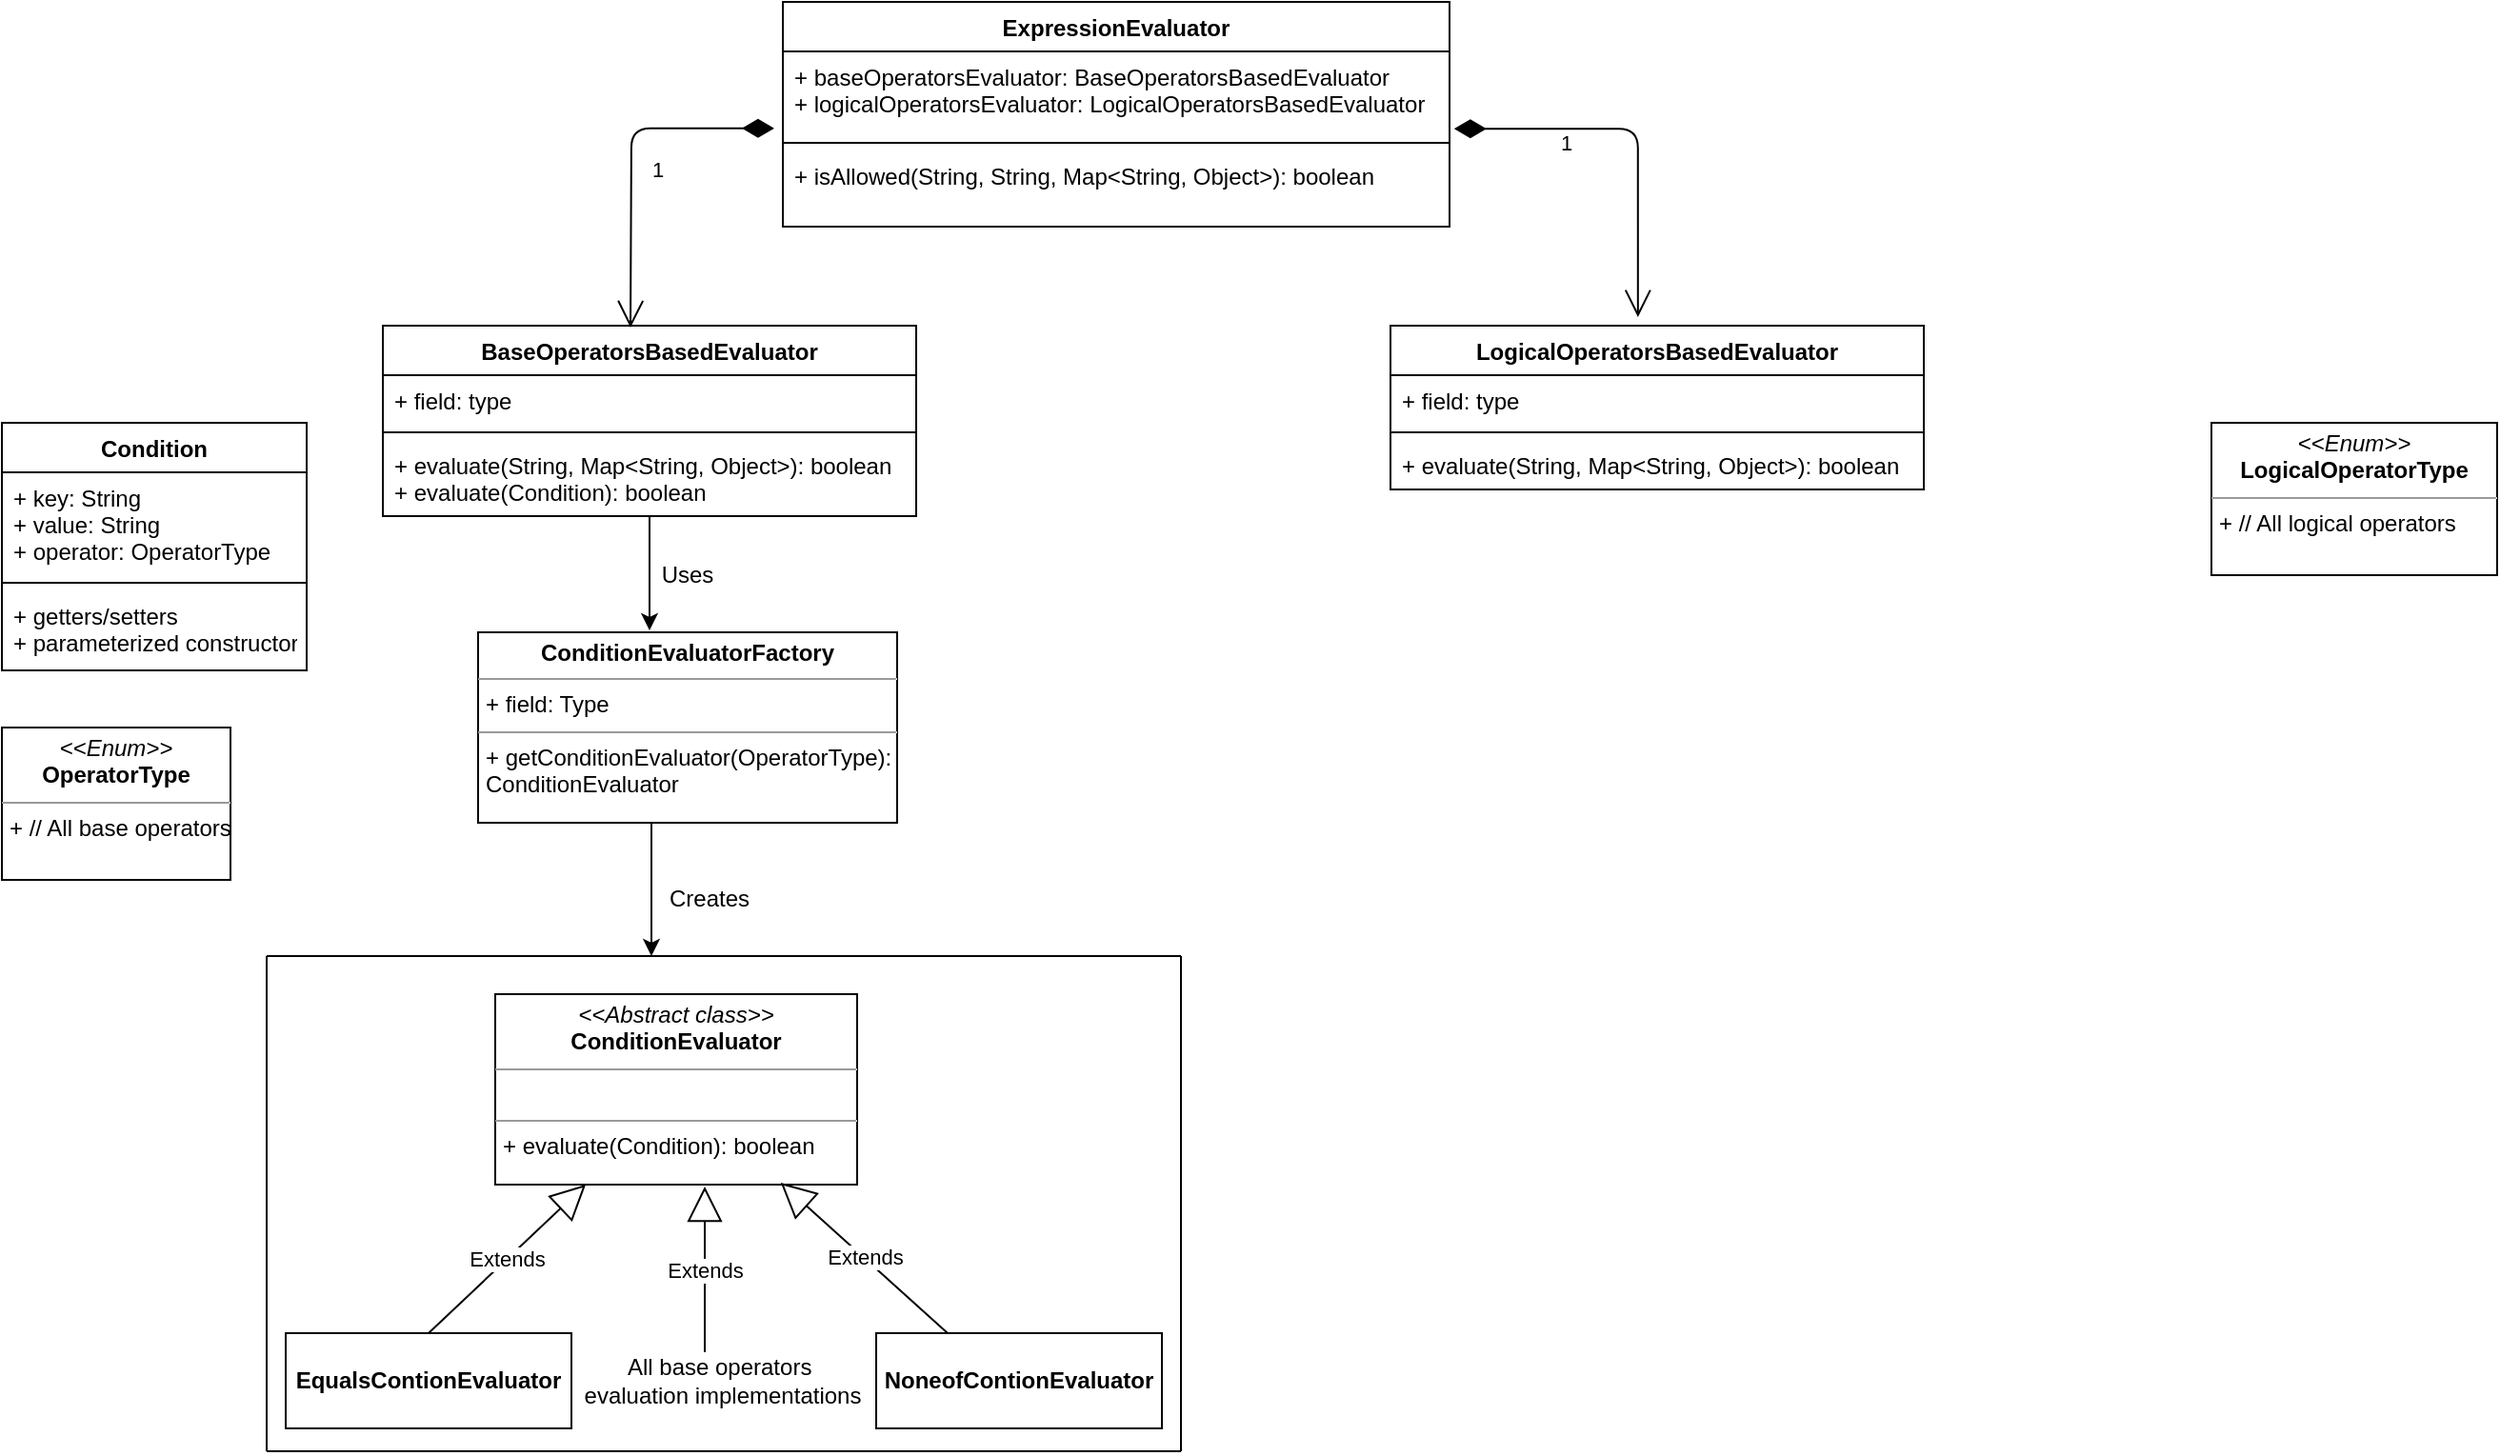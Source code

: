 <mxfile version="13.5.8" type="github">
  <diagram id="C5RBs43oDa-KdzZeNtuy" name="Page-1">
    <mxGraphModel dx="1865" dy="548" grid="1" gridSize="10" guides="1" tooltips="1" connect="1" arrows="1" fold="1" page="1" pageScale="1" pageWidth="827" pageHeight="1169" math="0" shadow="0">
      <root>
        <mxCell id="WIyWlLk6GJQsqaUBKTNV-0" />
        <mxCell id="WIyWlLk6GJQsqaUBKTNV-1" parent="WIyWlLk6GJQsqaUBKTNV-0" />
        <mxCell id="hKpLzdI26aXPK6nYAB4r-0" value="ExpressionEvaluator" style="swimlane;fontStyle=1;align=center;verticalAlign=top;childLayout=stackLayout;horizontal=1;startSize=26;horizontalStack=0;resizeParent=1;resizeParentMax=0;resizeLast=0;collapsible=1;marginBottom=0;" vertex="1" parent="WIyWlLk6GJQsqaUBKTNV-1">
          <mxGeometry x="250" y="59" width="350" height="118" as="geometry" />
        </mxCell>
        <mxCell id="hKpLzdI26aXPK6nYAB4r-1" value="+ baseOperatorsEvaluator: BaseOperatorsBasedEvaluator&#xa;+ logicalOperatorsEvaluator: LogicalOperatorsBasedEvaluator" style="text;strokeColor=none;fillColor=none;align=left;verticalAlign=top;spacingLeft=4;spacingRight=4;overflow=hidden;rotatable=0;points=[[0,0.5],[1,0.5]];portConstraint=eastwest;" vertex="1" parent="hKpLzdI26aXPK6nYAB4r-0">
          <mxGeometry y="26" width="350" height="44" as="geometry" />
        </mxCell>
        <mxCell id="hKpLzdI26aXPK6nYAB4r-2" value="" style="line;strokeWidth=1;fillColor=none;align=left;verticalAlign=middle;spacingTop=-1;spacingLeft=3;spacingRight=3;rotatable=0;labelPosition=right;points=[];portConstraint=eastwest;" vertex="1" parent="hKpLzdI26aXPK6nYAB4r-0">
          <mxGeometry y="70" width="350" height="8" as="geometry" />
        </mxCell>
        <mxCell id="hKpLzdI26aXPK6nYAB4r-3" value="+ isAllowed(String, String, Map&lt;String, Object&gt;): boolean" style="text;strokeColor=none;fillColor=none;align=left;verticalAlign=top;spacingLeft=4;spacingRight=4;overflow=hidden;rotatable=0;points=[[0,0.5],[1,0.5]];portConstraint=eastwest;" vertex="1" parent="hKpLzdI26aXPK6nYAB4r-0">
          <mxGeometry y="78" width="350" height="40" as="geometry" />
        </mxCell>
        <mxCell id="hKpLzdI26aXPK6nYAB4r-64" style="edgeStyle=orthogonalEdgeStyle;rounded=0;orthogonalLoop=1;jettySize=auto;html=1;" edge="1" parent="WIyWlLk6GJQsqaUBKTNV-1" source="hKpLzdI26aXPK6nYAB4r-5">
          <mxGeometry relative="1" as="geometry">
            <mxPoint x="180" y="389" as="targetPoint" />
          </mxGeometry>
        </mxCell>
        <mxCell id="hKpLzdI26aXPK6nYAB4r-5" value="BaseOperatorsBasedEvaluator" style="swimlane;fontStyle=1;align=center;verticalAlign=top;childLayout=stackLayout;horizontal=1;startSize=26;horizontalStack=0;resizeParent=1;resizeParentMax=0;resizeLast=0;collapsible=1;marginBottom=0;" vertex="1" parent="WIyWlLk6GJQsqaUBKTNV-1">
          <mxGeometry x="40" y="229" width="280" height="100" as="geometry" />
        </mxCell>
        <mxCell id="hKpLzdI26aXPK6nYAB4r-6" value="+ field: type" style="text;strokeColor=none;fillColor=none;align=left;verticalAlign=top;spacingLeft=4;spacingRight=4;overflow=hidden;rotatable=0;points=[[0,0.5],[1,0.5]];portConstraint=eastwest;" vertex="1" parent="hKpLzdI26aXPK6nYAB4r-5">
          <mxGeometry y="26" width="280" height="26" as="geometry" />
        </mxCell>
        <mxCell id="hKpLzdI26aXPK6nYAB4r-7" value="" style="line;strokeWidth=1;fillColor=none;align=left;verticalAlign=middle;spacingTop=-1;spacingLeft=3;spacingRight=3;rotatable=0;labelPosition=right;points=[];portConstraint=eastwest;" vertex="1" parent="hKpLzdI26aXPK6nYAB4r-5">
          <mxGeometry y="52" width="280" height="8" as="geometry" />
        </mxCell>
        <mxCell id="hKpLzdI26aXPK6nYAB4r-8" value="+ evaluate(String, Map&lt;String, Object&gt;): boolean&#xa;+ evaluate(Condition): boolean" style="text;strokeColor=none;fillColor=none;align=left;verticalAlign=top;spacingLeft=4;spacingRight=4;overflow=hidden;rotatable=0;points=[[0,0.5],[1,0.5]];portConstraint=eastwest;" vertex="1" parent="hKpLzdI26aXPK6nYAB4r-5">
          <mxGeometry y="60" width="280" height="40" as="geometry" />
        </mxCell>
        <mxCell id="hKpLzdI26aXPK6nYAB4r-10" value="LogicalOperatorsBasedEvaluator" style="swimlane;fontStyle=1;align=center;verticalAlign=top;childLayout=stackLayout;horizontal=1;startSize=26;horizontalStack=0;resizeParent=1;resizeParentMax=0;resizeLast=0;collapsible=1;marginBottom=0;" vertex="1" parent="WIyWlLk6GJQsqaUBKTNV-1">
          <mxGeometry x="569" y="229" width="280" height="86" as="geometry" />
        </mxCell>
        <mxCell id="hKpLzdI26aXPK6nYAB4r-11" value="+ field: type" style="text;strokeColor=none;fillColor=none;align=left;verticalAlign=top;spacingLeft=4;spacingRight=4;overflow=hidden;rotatable=0;points=[[0,0.5],[1,0.5]];portConstraint=eastwest;" vertex="1" parent="hKpLzdI26aXPK6nYAB4r-10">
          <mxGeometry y="26" width="280" height="26" as="geometry" />
        </mxCell>
        <mxCell id="hKpLzdI26aXPK6nYAB4r-12" value="" style="line;strokeWidth=1;fillColor=none;align=left;verticalAlign=middle;spacingTop=-1;spacingLeft=3;spacingRight=3;rotatable=0;labelPosition=right;points=[];portConstraint=eastwest;" vertex="1" parent="hKpLzdI26aXPK6nYAB4r-10">
          <mxGeometry y="52" width="280" height="8" as="geometry" />
        </mxCell>
        <mxCell id="hKpLzdI26aXPK6nYAB4r-13" value="+ evaluate(String, Map&lt;String, Object&gt;): boolean" style="text;strokeColor=none;fillColor=none;align=left;verticalAlign=top;spacingLeft=4;spacingRight=4;overflow=hidden;rotatable=0;points=[[0,0.5],[1,0.5]];portConstraint=eastwest;" vertex="1" parent="hKpLzdI26aXPK6nYAB4r-10">
          <mxGeometry y="60" width="280" height="26" as="geometry" />
        </mxCell>
        <mxCell id="hKpLzdI26aXPK6nYAB4r-14" value="" style="endArrow=open;html=1;endSize=12;startArrow=diamondThin;startSize=14;startFill=1;edgeStyle=orthogonalEdgeStyle;align=left;verticalAlign=bottom;exitX=-0.013;exitY=0.918;exitDx=0;exitDy=0;exitPerimeter=0;" edge="1" parent="WIyWlLk6GJQsqaUBKTNV-1" source="hKpLzdI26aXPK6nYAB4r-1">
          <mxGeometry x="-0.401" y="-37" relative="1" as="geometry">
            <mxPoint x="250" y="107" as="sourcePoint" />
            <mxPoint x="170" y="230" as="targetPoint" />
            <mxPoint as="offset" />
          </mxGeometry>
        </mxCell>
        <mxCell id="hKpLzdI26aXPK6nYAB4r-16" value="1" style="edgeLabel;html=1;align=center;verticalAlign=middle;resizable=0;points=[];" vertex="1" connectable="0" parent="hKpLzdI26aXPK6nYAB4r-14">
          <mxGeometry x="-0.414" y="20" relative="1" as="geometry">
            <mxPoint x="-9" y="1.2" as="offset" />
          </mxGeometry>
        </mxCell>
        <mxCell id="hKpLzdI26aXPK6nYAB4r-15" value="" style="endArrow=open;html=1;endSize=12;startArrow=diamondThin;startSize=14;startFill=1;edgeStyle=orthogonalEdgeStyle;align=left;verticalAlign=bottom;exitX=1.007;exitY=0.923;exitDx=0;exitDy=0;exitPerimeter=0;entryX=0.464;entryY=-0.053;entryDx=0;entryDy=0;entryPerimeter=0;" edge="1" parent="WIyWlLk6GJQsqaUBKTNV-1" source="hKpLzdI26aXPK6nYAB4r-1" target="hKpLzdI26aXPK6nYAB4r-10">
          <mxGeometry x="-0.401" y="-37" relative="1" as="geometry">
            <mxPoint x="380" y="110.796" as="sourcePoint" />
            <mxPoint x="490" y="92" as="targetPoint" />
            <mxPoint as="offset" />
          </mxGeometry>
        </mxCell>
        <mxCell id="hKpLzdI26aXPK6nYAB4r-17" value="1" style="edgeLabel;html=1;align=center;verticalAlign=middle;resizable=0;points=[];" vertex="1" connectable="0" parent="hKpLzdI26aXPK6nYAB4r-15">
          <mxGeometry x="-0.34" y="-2" relative="1" as="geometry">
            <mxPoint x="-6.38" y="5.4" as="offset" />
          </mxGeometry>
        </mxCell>
        <mxCell id="hKpLzdI26aXPK6nYAB4r-24" value="&lt;p style=&quot;margin: 0px ; margin-top: 4px ; text-align: center&quot;&gt;&lt;i&gt;&amp;lt;&amp;lt;Enum&amp;gt;&amp;gt;&lt;/i&gt;&lt;br&gt;&lt;b&gt;OperatorType&lt;/b&gt;&lt;/p&gt;&lt;hr size=&quot;1&quot;&gt;&lt;p style=&quot;margin: 0px ; margin-left: 4px&quot;&gt;+ // All base operators&lt;/p&gt;" style="verticalAlign=top;align=left;overflow=fill;fontSize=12;fontFamily=Helvetica;html=1;" vertex="1" parent="WIyWlLk6GJQsqaUBKTNV-1">
          <mxGeometry x="-160" y="440" width="120" height="80" as="geometry" />
        </mxCell>
        <mxCell id="hKpLzdI26aXPK6nYAB4r-25" value="&lt;p style=&quot;margin: 0px ; margin-top: 4px ; text-align: center&quot;&gt;&lt;i&gt;&amp;lt;&amp;lt;Abstract class&amp;gt;&amp;gt;&lt;/i&gt;&lt;br&gt;&lt;b&gt;ConditionEvaluator&lt;/b&gt;&lt;/p&gt;&lt;hr size=&quot;1&quot;&gt;&lt;p style=&quot;margin: 0px ; margin-left: 4px&quot;&gt;&lt;br&gt;&lt;/p&gt;&lt;hr size=&quot;1&quot;&gt;&lt;p style=&quot;margin: 0px ; margin-left: 4px&quot;&gt;+ evaluate(Condition): boolean&lt;/p&gt;" style="verticalAlign=top;align=left;overflow=fill;fontSize=12;fontFamily=Helvetica;html=1;" vertex="1" parent="WIyWlLk6GJQsqaUBKTNV-1">
          <mxGeometry x="99" y="580" width="190" height="100" as="geometry" />
        </mxCell>
        <mxCell id="hKpLzdI26aXPK6nYAB4r-46" value="All base operators&amp;nbsp;&lt;br&gt;evaluation implementations" style="text;html=1;align=center;verticalAlign=middle;resizable=0;points=[];autosize=1;" vertex="1" parent="WIyWlLk6GJQsqaUBKTNV-1">
          <mxGeometry x="138" y="768" width="160" height="30" as="geometry" />
        </mxCell>
        <mxCell id="hKpLzdI26aXPK6nYAB4r-47" value="Extends" style="endArrow=block;endSize=16;endFill=0;html=1;exitX=0.25;exitY=0;exitDx=0;exitDy=0;entryX=0.789;entryY=0.99;entryDx=0;entryDy=0;entryPerimeter=0;" edge="1" parent="WIyWlLk6GJQsqaUBKTNV-1" source="hKpLzdI26aXPK6nYAB4r-51" target="hKpLzdI26aXPK6nYAB4r-25">
          <mxGeometry width="160" relative="1" as="geometry">
            <mxPoint x="335.4" y="738.194" as="sourcePoint" />
            <mxPoint x="469" y="700" as="targetPoint" />
          </mxGeometry>
        </mxCell>
        <mxCell id="hKpLzdI26aXPK6nYAB4r-49" value="Extends" style="endArrow=block;endSize=16;endFill=0;html=1;" edge="1" parent="WIyWlLk6GJQsqaUBKTNV-1">
          <mxGeometry width="160" relative="1" as="geometry">
            <mxPoint x="209" y="768" as="sourcePoint" />
            <mxPoint x="209" y="681" as="targetPoint" />
          </mxGeometry>
        </mxCell>
        <mxCell id="hKpLzdI26aXPK6nYAB4r-50" value="&lt;p style=&quot;margin: 0px ; margin-top: 4px ; text-align: center&quot;&gt;&lt;br&gt;&lt;b&gt;EqualsContionEvaluator&lt;/b&gt;&lt;/p&gt;" style="verticalAlign=top;align=left;overflow=fill;fontSize=12;fontFamily=Helvetica;html=1;" vertex="1" parent="WIyWlLk6GJQsqaUBKTNV-1">
          <mxGeometry x="-11" y="758" width="150" height="50" as="geometry" />
        </mxCell>
        <mxCell id="hKpLzdI26aXPK6nYAB4r-51" value="&lt;p style=&quot;margin: 0px ; margin-top: 4px ; text-align: center&quot;&gt;&lt;br&gt;&lt;b&gt;NoneofContionEvaluator&lt;/b&gt;&lt;/p&gt;" style="verticalAlign=top;align=left;overflow=fill;fontSize=12;fontFamily=Helvetica;html=1;" vertex="1" parent="WIyWlLk6GJQsqaUBKTNV-1">
          <mxGeometry x="299" y="758" width="150" height="50" as="geometry" />
        </mxCell>
        <mxCell id="hKpLzdI26aXPK6nYAB4r-53" value="Extends" style="endArrow=block;endSize=16;endFill=0;html=1;entryX=0.25;entryY=1;entryDx=0;entryDy=0;exitX=0.5;exitY=0;exitDx=0;exitDy=0;" edge="1" parent="WIyWlLk6GJQsqaUBKTNV-1" source="hKpLzdI26aXPK6nYAB4r-50" target="hKpLzdI26aXPK6nYAB4r-25">
          <mxGeometry width="160" relative="1" as="geometry">
            <mxPoint x="39" y="760" as="sourcePoint" />
            <mxPoint x="199" y="760" as="targetPoint" />
          </mxGeometry>
        </mxCell>
        <mxCell id="hKpLzdI26aXPK6nYAB4r-61" style="edgeStyle=orthogonalEdgeStyle;rounded=0;orthogonalLoop=1;jettySize=auto;html=1;" edge="1" parent="WIyWlLk6GJQsqaUBKTNV-1">
          <mxGeometry relative="1" as="geometry">
            <mxPoint x="181" y="560" as="targetPoint" />
            <mxPoint x="181" y="490" as="sourcePoint" />
          </mxGeometry>
        </mxCell>
        <mxCell id="hKpLzdI26aXPK6nYAB4r-55" value="&lt;p style=&quot;margin: 0px ; margin-top: 4px ; text-align: center&quot;&gt;&lt;b&gt;ConditionEvaluatorFactory&lt;/b&gt;&lt;/p&gt;&lt;hr size=&quot;1&quot;&gt;&lt;p style=&quot;margin: 0px ; margin-left: 4px&quot;&gt;+ field: Type&lt;/p&gt;&lt;hr size=&quot;1&quot;&gt;&lt;p style=&quot;margin: 0px ; margin-left: 4px&quot;&gt;+ getConditionEvaluator(OperatorType):&amp;nbsp;&lt;/p&gt;&lt;p style=&quot;margin: 0px ; margin-left: 4px&quot;&gt;ConditionEvaluator&lt;/p&gt;" style="verticalAlign=top;align=left;overflow=fill;fontSize=12;fontFamily=Helvetica;html=1;" vertex="1" parent="WIyWlLk6GJQsqaUBKTNV-1">
          <mxGeometry x="90" y="390" width="220" height="100" as="geometry" />
        </mxCell>
        <mxCell id="hKpLzdI26aXPK6nYAB4r-57" value="" style="endArrow=none;html=1;" edge="1" parent="WIyWlLk6GJQsqaUBKTNV-1">
          <mxGeometry width="50" height="50" relative="1" as="geometry">
            <mxPoint x="459" y="820" as="sourcePoint" />
            <mxPoint x="459" y="560" as="targetPoint" />
          </mxGeometry>
        </mxCell>
        <mxCell id="hKpLzdI26aXPK6nYAB4r-58" value="" style="endArrow=none;html=1;" edge="1" parent="WIyWlLk6GJQsqaUBKTNV-1">
          <mxGeometry width="50" height="50" relative="1" as="geometry">
            <mxPoint x="-21" y="820" as="sourcePoint" />
            <mxPoint x="-21" y="560" as="targetPoint" />
          </mxGeometry>
        </mxCell>
        <mxCell id="hKpLzdI26aXPK6nYAB4r-59" value="" style="endArrow=none;html=1;" edge="1" parent="WIyWlLk6GJQsqaUBKTNV-1">
          <mxGeometry width="50" height="50" relative="1" as="geometry">
            <mxPoint x="459" y="560" as="sourcePoint" />
            <mxPoint x="-21" y="560" as="targetPoint" />
          </mxGeometry>
        </mxCell>
        <mxCell id="hKpLzdI26aXPK6nYAB4r-60" value="" style="endArrow=none;html=1;" edge="1" parent="WIyWlLk6GJQsqaUBKTNV-1">
          <mxGeometry width="50" height="50" relative="1" as="geometry">
            <mxPoint x="459" y="820" as="sourcePoint" />
            <mxPoint x="-21" y="820" as="targetPoint" />
          </mxGeometry>
        </mxCell>
        <mxCell id="hKpLzdI26aXPK6nYAB4r-62" value="Creates" style="text;html=1;align=center;verticalAlign=middle;resizable=0;points=[];autosize=1;" vertex="1" parent="WIyWlLk6GJQsqaUBKTNV-1">
          <mxGeometry x="181" y="520" width="60" height="20" as="geometry" />
        </mxCell>
        <mxCell id="hKpLzdI26aXPK6nYAB4r-67" value="Uses" style="text;html=1;strokeColor=none;fillColor=none;align=center;verticalAlign=middle;whiteSpace=wrap;rounded=0;" vertex="1" parent="WIyWlLk6GJQsqaUBKTNV-1">
          <mxGeometry x="180" y="350" width="40" height="20" as="geometry" />
        </mxCell>
        <mxCell id="hKpLzdI26aXPK6nYAB4r-19" value="Condition" style="swimlane;fontStyle=1;align=center;verticalAlign=top;childLayout=stackLayout;horizontal=1;startSize=26;horizontalStack=0;resizeParent=1;resizeParentMax=0;resizeLast=0;collapsible=1;marginBottom=0;" vertex="1" parent="WIyWlLk6GJQsqaUBKTNV-1">
          <mxGeometry x="-160" y="280" width="160" height="130" as="geometry" />
        </mxCell>
        <mxCell id="hKpLzdI26aXPK6nYAB4r-20" value="+ key: String&#xa;+ value: String&#xa;+ operator: OperatorType" style="text;strokeColor=none;fillColor=none;align=left;verticalAlign=top;spacingLeft=4;spacingRight=4;overflow=hidden;rotatable=0;points=[[0,0.5],[1,0.5]];portConstraint=eastwest;" vertex="1" parent="hKpLzdI26aXPK6nYAB4r-19">
          <mxGeometry y="26" width="160" height="54" as="geometry" />
        </mxCell>
        <mxCell id="hKpLzdI26aXPK6nYAB4r-21" value="" style="line;strokeWidth=1;fillColor=none;align=left;verticalAlign=middle;spacingTop=-1;spacingLeft=3;spacingRight=3;rotatable=0;labelPosition=right;points=[];portConstraint=eastwest;" vertex="1" parent="hKpLzdI26aXPK6nYAB4r-19">
          <mxGeometry y="80" width="160" height="8" as="geometry" />
        </mxCell>
        <mxCell id="hKpLzdI26aXPK6nYAB4r-22" value="+ getters/setters&#xa;+ parameterized constructor" style="text;strokeColor=none;fillColor=none;align=left;verticalAlign=top;spacingLeft=4;spacingRight=4;overflow=hidden;rotatable=0;points=[[0,0.5],[1,0.5]];portConstraint=eastwest;" vertex="1" parent="hKpLzdI26aXPK6nYAB4r-19">
          <mxGeometry y="88" width="160" height="42" as="geometry" />
        </mxCell>
        <mxCell id="hKpLzdI26aXPK6nYAB4r-68" value="&lt;p style=&quot;margin: 0px ; margin-top: 4px ; text-align: center&quot;&gt;&lt;i&gt;&amp;lt;&amp;lt;Enum&amp;gt;&amp;gt;&lt;/i&gt;&lt;br&gt;&lt;b&gt;LogicalOperatorType&lt;/b&gt;&lt;/p&gt;&lt;hr size=&quot;1&quot;&gt;&lt;p style=&quot;margin: 0px ; margin-left: 4px&quot;&gt;+ // All logical operators&lt;/p&gt;" style="verticalAlign=top;align=left;overflow=fill;fontSize=12;fontFamily=Helvetica;html=1;" vertex="1" parent="WIyWlLk6GJQsqaUBKTNV-1">
          <mxGeometry x="1000" y="280" width="150" height="80" as="geometry" />
        </mxCell>
      </root>
    </mxGraphModel>
  </diagram>
</mxfile>
